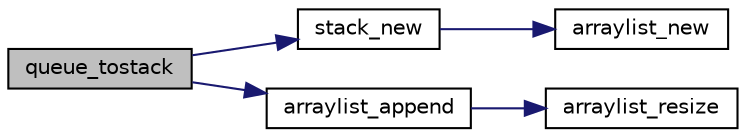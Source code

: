 digraph "queue_tostack"
{
 // INTERACTIVE_SVG=YES
 // LATEX_PDF_SIZE
  edge [fontname="Helvetica",fontsize="10",labelfontname="Helvetica",labelfontsize="10"];
  node [fontname="Helvetica",fontsize="10",shape=record];
  rankdir="LR";
  Node51 [label="queue_tostack",height=0.2,width=0.4,color="black", fillcolor="grey75", style="filled", fontcolor="black",tooltip=" "];
  Node51 -> Node52 [color="midnightblue",fontsize="10",style="solid",fontname="Helvetica"];
  Node52 [label="stack_new",height=0.2,width=0.4,color="black", fillcolor="white", style="filled",URL="$stack_8h.html#a47b5ad020d9e838d4fc7923463c090ec",tooltip=" "];
  Node52 -> Node53 [color="midnightblue",fontsize="10",style="solid",fontname="Helvetica"];
  Node53 [label="arraylist_new",height=0.2,width=0.4,color="black", fillcolor="white", style="filled",URL="$arraylist_8h.html#a0f3dce9a4ff6eec624a885cab52d5cb1",tooltip=" "];
  Node51 -> Node54 [color="midnightblue",fontsize="10",style="solid",fontname="Helvetica"];
  Node54 [label="arraylist_append",height=0.2,width=0.4,color="black", fillcolor="white", style="filled",URL="$arraylist_8h.html#ac567053ff89cc5cae2050d9a7a844c6a",tooltip=" "];
  Node54 -> Node55 [color="midnightblue",fontsize="10",style="solid",fontname="Helvetica"];
  Node55 [label="arraylist_resize",height=0.2,width=0.4,color="black", fillcolor="white", style="filled",URL="$arraylist_8h.html#a6d47af225b71d94985c9ceca938e7890",tooltip=" "];
}
